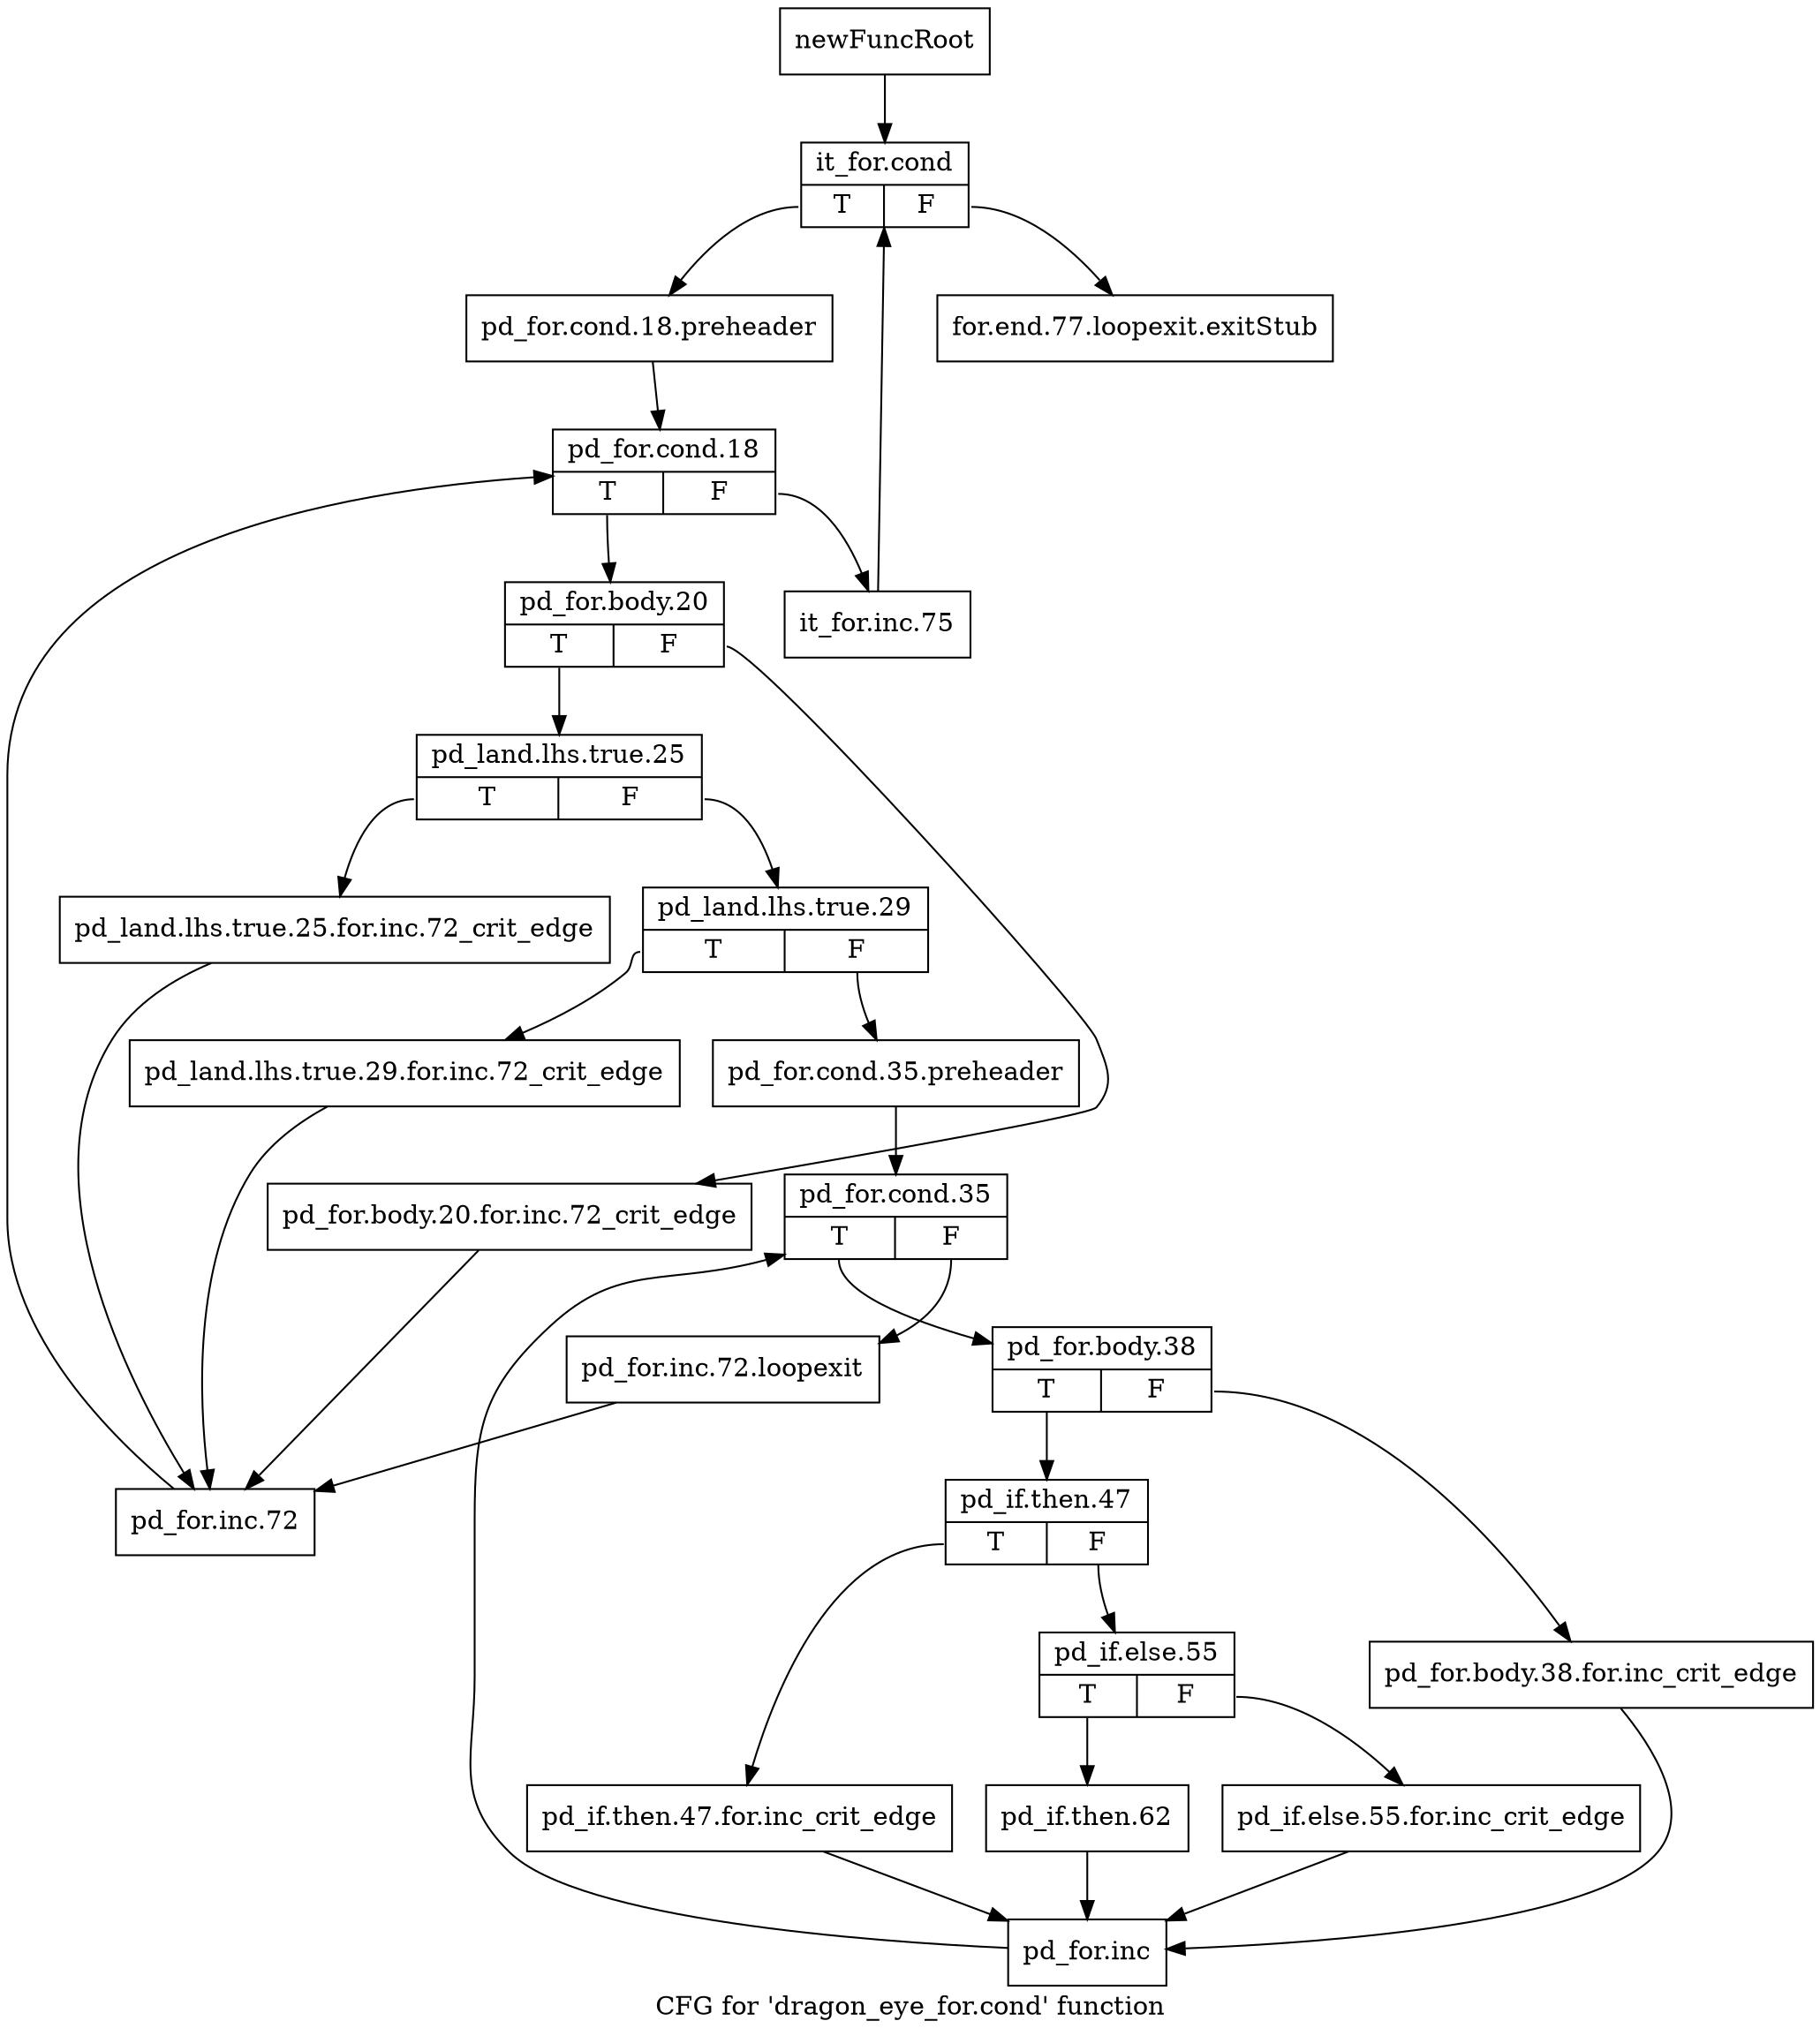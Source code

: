 digraph "CFG for 'dragon_eye_for.cond' function" {
	label="CFG for 'dragon_eye_for.cond' function";

	Node0x3f6e160 [shape=record,label="{newFuncRoot}"];
	Node0x3f6e160 -> Node0x3f6e200;
	Node0x3f6e1b0 [shape=record,label="{for.end.77.loopexit.exitStub}"];
	Node0x3f6e200 [shape=record,label="{it_for.cond|{<s0>T|<s1>F}}"];
	Node0x3f6e200:s0 -> Node0x3f6e250;
	Node0x3f6e200:s1 -> Node0x3f6e1b0;
	Node0x3f6e250 [shape=record,label="{pd_for.cond.18.preheader}"];
	Node0x3f6e250 -> Node0x3f6e2a0;
	Node0x3f6e2a0 [shape=record,label="{pd_for.cond.18|{<s0>T|<s1>F}}"];
	Node0x3f6e2a0:s0 -> Node0x3f6e340;
	Node0x3f6e2a0:s1 -> Node0x3f6e2f0;
	Node0x3f6e2f0 [shape=record,label="{it_for.inc.75}"];
	Node0x3f6e2f0 -> Node0x3f6e200;
	Node0x3f6e340 [shape=record,label="{pd_for.body.20|{<s0>T|<s1>F}}"];
	Node0x3f6e340:s0 -> Node0x3f6e3e0;
	Node0x3f6e340:s1 -> Node0x3f6e390;
	Node0x3f6e390 [shape=record,label="{pd_for.body.20.for.inc.72_crit_edge}"];
	Node0x3f6e390 -> Node0x3f6e890;
	Node0x3f6e3e0 [shape=record,label="{pd_land.lhs.true.25|{<s0>T|<s1>F}}"];
	Node0x3f6e3e0:s0 -> Node0x3f6e840;
	Node0x3f6e3e0:s1 -> Node0x3f6e430;
	Node0x3f6e430 [shape=record,label="{pd_land.lhs.true.29|{<s0>T|<s1>F}}"];
	Node0x3f6e430:s0 -> Node0x3f6e7f0;
	Node0x3f6e430:s1 -> Node0x3f6e480;
	Node0x3f6e480 [shape=record,label="{pd_for.cond.35.preheader}"];
	Node0x3f6e480 -> Node0x3f6e4d0;
	Node0x3f6e4d0 [shape=record,label="{pd_for.cond.35|{<s0>T|<s1>F}}"];
	Node0x3f6e4d0:s0 -> Node0x3f6e570;
	Node0x3f6e4d0:s1 -> Node0x3f6e520;
	Node0x3f6e520 [shape=record,label="{pd_for.inc.72.loopexit}"];
	Node0x3f6e520 -> Node0x3f6e890;
	Node0x3f6e570 [shape=record,label="{pd_for.body.38|{<s0>T|<s1>F}}"];
	Node0x3f6e570:s0 -> Node0x3f6e610;
	Node0x3f6e570:s1 -> Node0x3f6e5c0;
	Node0x3f6e5c0 [shape=record,label="{pd_for.body.38.for.inc_crit_edge}"];
	Node0x3f6e5c0 -> Node0x3f6e7a0;
	Node0x3f6e610 [shape=record,label="{pd_if.then.47|{<s0>T|<s1>F}}"];
	Node0x3f6e610:s0 -> Node0x3f6e750;
	Node0x3f6e610:s1 -> Node0x3f6e660;
	Node0x3f6e660 [shape=record,label="{pd_if.else.55|{<s0>T|<s1>F}}"];
	Node0x3f6e660:s0 -> Node0x3f6e700;
	Node0x3f6e660:s1 -> Node0x3f6e6b0;
	Node0x3f6e6b0 [shape=record,label="{pd_if.else.55.for.inc_crit_edge}"];
	Node0x3f6e6b0 -> Node0x3f6e7a0;
	Node0x3f6e700 [shape=record,label="{pd_if.then.62}"];
	Node0x3f6e700 -> Node0x3f6e7a0;
	Node0x3f6e750 [shape=record,label="{pd_if.then.47.for.inc_crit_edge}"];
	Node0x3f6e750 -> Node0x3f6e7a0;
	Node0x3f6e7a0 [shape=record,label="{pd_for.inc}"];
	Node0x3f6e7a0 -> Node0x3f6e4d0;
	Node0x3f6e7f0 [shape=record,label="{pd_land.lhs.true.29.for.inc.72_crit_edge}"];
	Node0x3f6e7f0 -> Node0x3f6e890;
	Node0x3f6e840 [shape=record,label="{pd_land.lhs.true.25.for.inc.72_crit_edge}"];
	Node0x3f6e840 -> Node0x3f6e890;
	Node0x3f6e890 [shape=record,label="{pd_for.inc.72}"];
	Node0x3f6e890 -> Node0x3f6e2a0;
}
